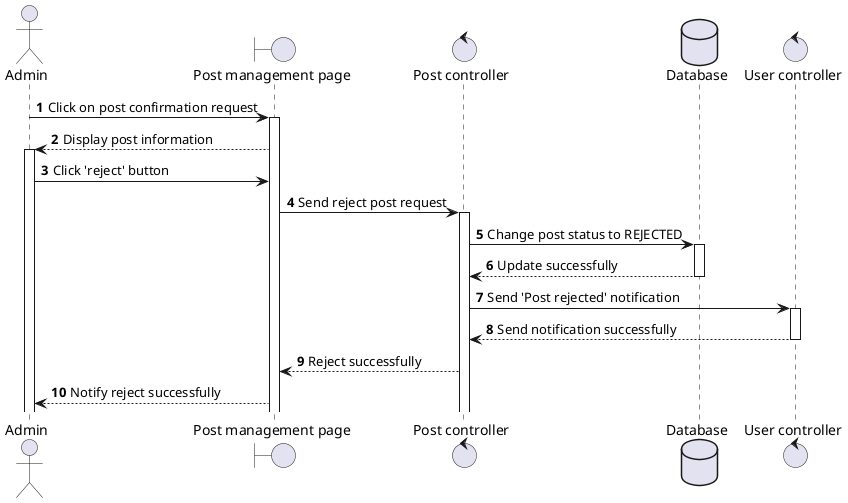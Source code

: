 @startuml
autonumber
actor "Admin" as Admin
boundary "Post management page" as Page
control "Post controller" as PostCtl
database "Database" as DB
control "User controller" as UserCtl

Admin -> Page ++: Click on post confirmation request
Page --> Admin ++: Display post information
Admin -> Page: Click 'reject' button
Page -> PostCtl ++: Send reject post request
PostCtl -> DB ++: Change post status to REJECTED
DB --> PostCtl: Update successfully
DB--
PostCtl -> UserCtl ++: Send 'Post rejected' notification
UserCtl --> PostCtl: Send notification successfully
UserCtl --
PostCtl -->Page: Reject successfully
Page --> Admin: Notify reject successfully
@enduml